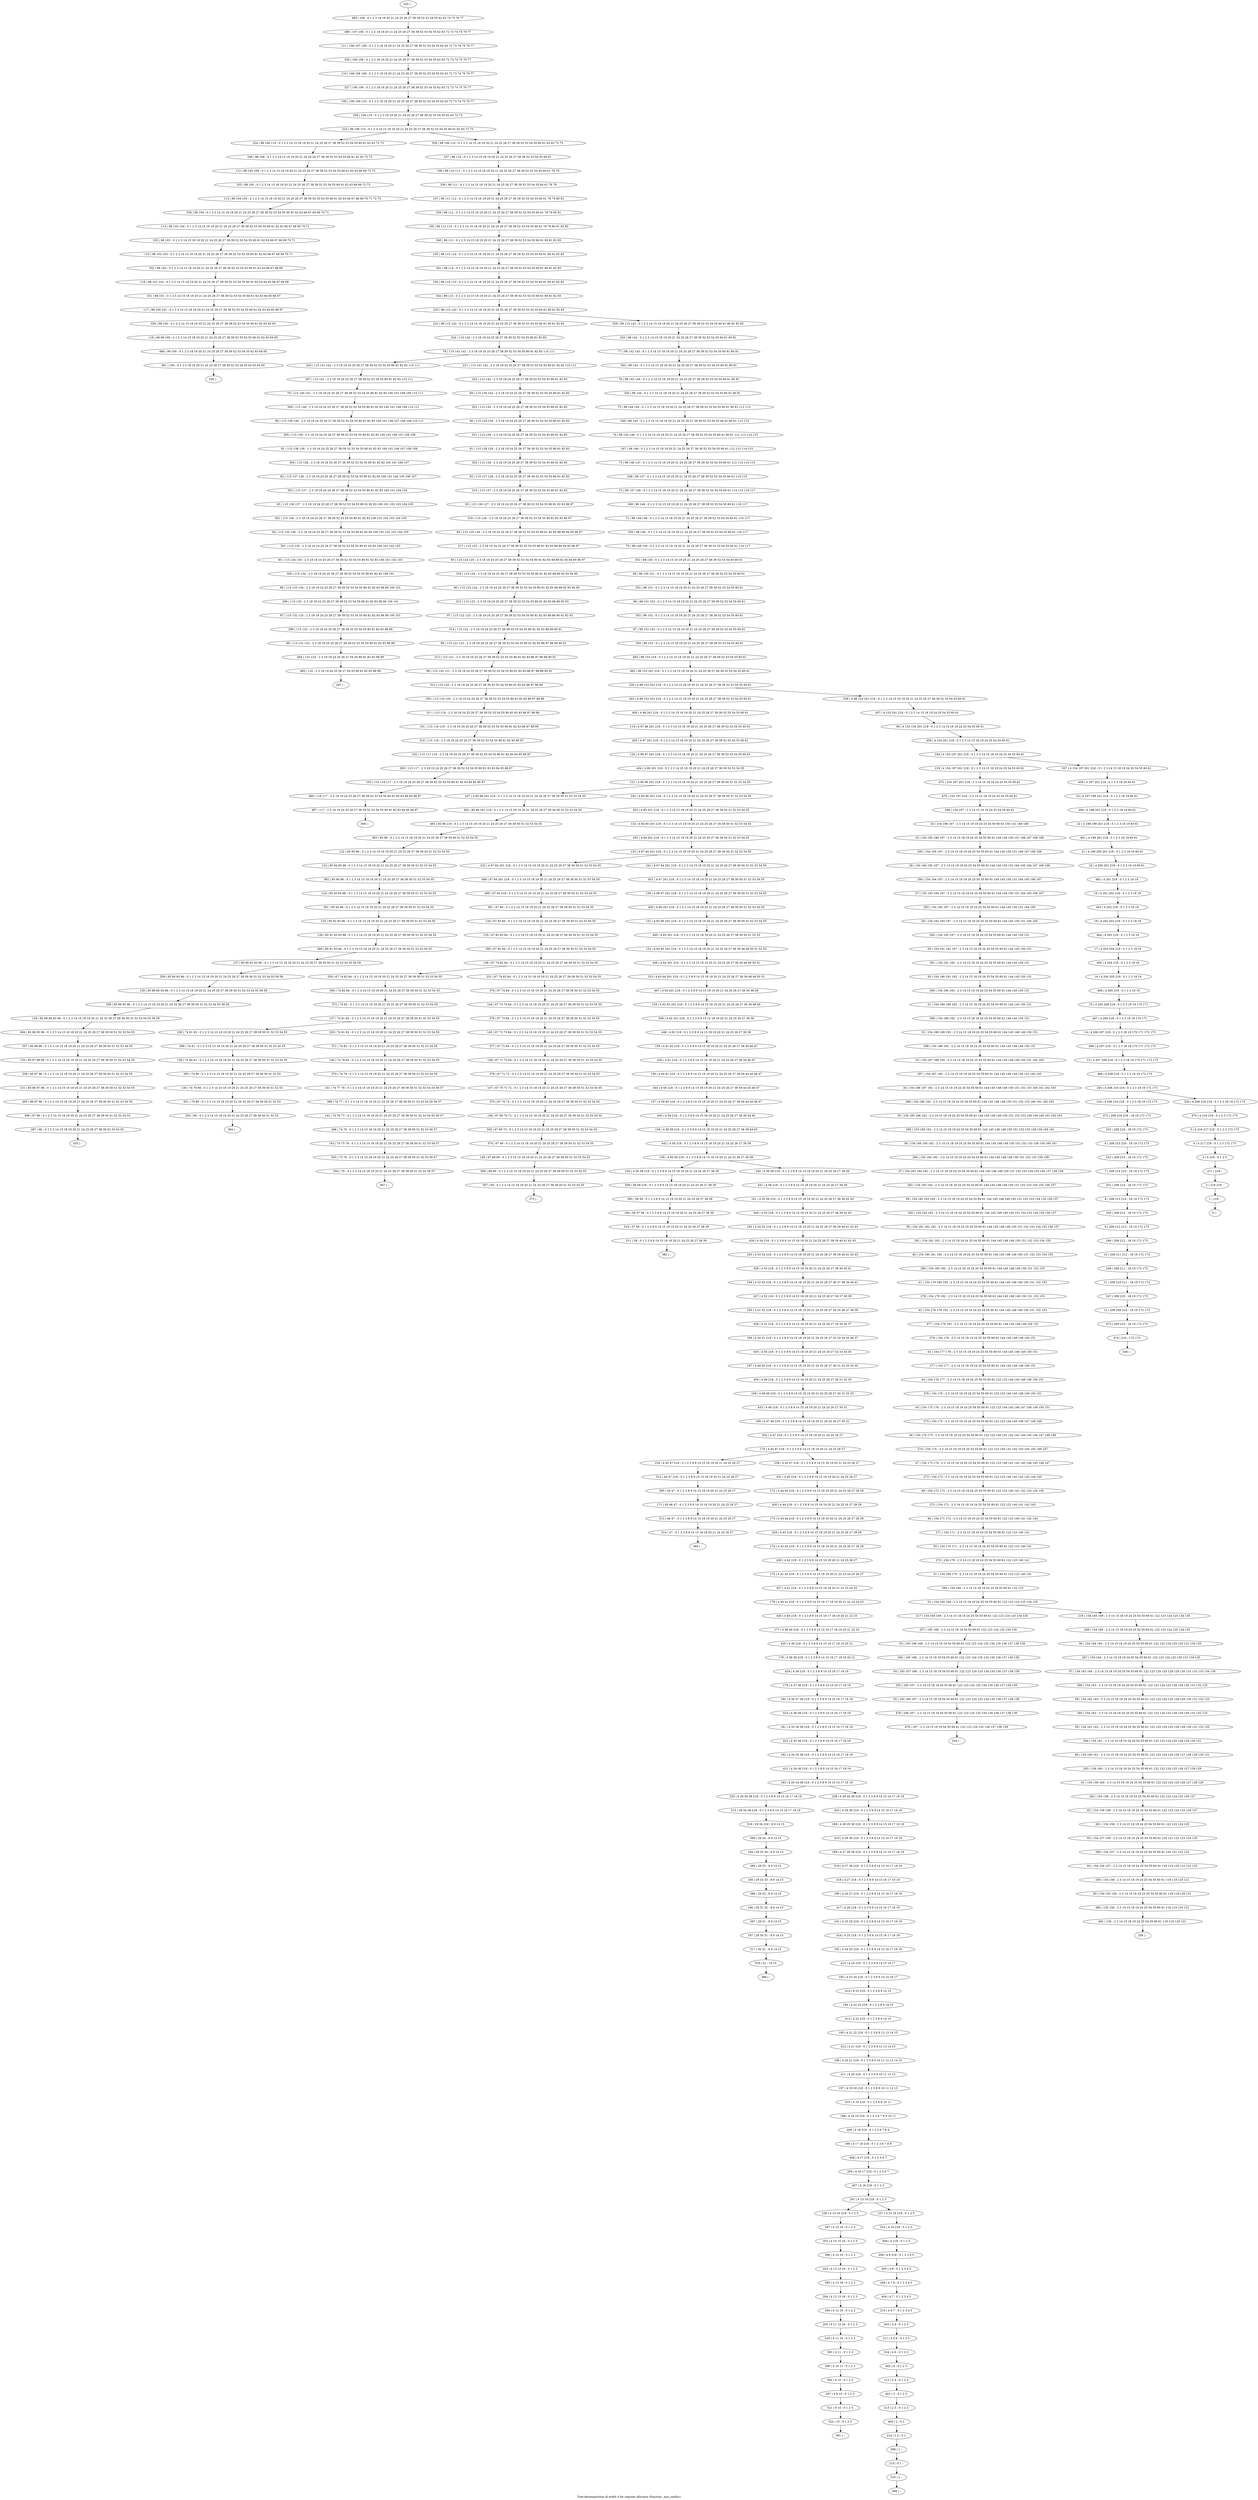 digraph G {
graph [label="Tree-decomposition of width 4 for register allocator (function _mm_realloc)"]
0[label="0 | : "];
1[label="1 | 219 : "];
2[label="2 | 218 219 : "];
3[label="3 | 4 218 : 0 1 2 3 "];
4[label="4 | 4 217 218 : 0 1 2 3 172 173 "];
5[label="5 | 4 216 217 218 : 0 1 2 3 172 173 "];
6[label="6 | 208 215 216 : 18 19 172 173 "];
7[label="7 | 208 214 215 : 18 19 172 173 "];
8[label="8 | 208 213 214 : 18 19 172 173 "];
9[label="9 | 208 212 213 : 18 19 172 173 "];
10[label="10 | 208 211 212 : 18 19 172 173 "];
11[label="11 | 208 210 211 : 18 19 172 173 "];
12[label="12 | 208 209 210 : 18 19 172 173 "];
13[label="13 | 4 207 208 218 : 0 1 2 3 18 19 170 171 172 173 "];
14[label="14 | 4 206 207 218 : 0 1 2 3 18 19 170 171 172 173 "];
15[label="15 | 4 205 206 218 : 0 1 2 3 18 19 170 171 "];
16[label="16 | 4 204 205 218 : 0 1 2 3 18 19 "];
17[label="17 | 4 203 204 218 : 0 1 2 3 18 19 "];
18[label="18 | 4 202 203 218 : 0 1 2 3 18 19 "];
19[label="19 | 4 201 202 218 : 0 1 2 3 18 19 "];
20[label="20 | 4 200 201 218 : 0 1 2 3 18 19 60 61 "];
21[label="21 | 4 199 200 201 218 : 0 1 2 3 18 19 60 61 "];
22[label="22 | 4 198 199 201 218 : 0 1 2 3 18 19 60 61 "];
23[label="23 | 4 197 198 201 218 : 0 1 2 3 18 19 60 61 "];
24[label="24 | 154 196 197 : 2 3 14 15 18 19 24 25 54 55 60 61 150 151 168 169 "];
25[label="25 | 154 195 196 197 : 2 3 14 15 18 19 24 25 54 55 60 61 144 145 150 151 166 167 168 169 "];
26[label="26 | 154 194 195 197 : 2 3 14 15 18 19 24 25 54 55 60 61 144 145 150 151 164 165 166 167 168 169 "];
27[label="27 | 154 193 194 197 : 2 3 14 15 18 19 24 25 54 55 60 61 144 145 150 151 164 165 166 167 "];
28[label="28 | 154 192 193 197 : 2 3 14 15 18 19 24 25 54 55 60 61 144 145 150 151 164 165 "];
29[label="29 | 154 191 192 197 : 2 3 14 15 18 19 24 25 54 55 60 61 144 145 150 151 "];
30[label="30 | 154 190 191 192 : 2 3 14 15 18 19 24 25 54 55 60 61 144 145 150 151 "];
31[label="31 | 154 189 190 192 : 2 3 14 15 18 19 24 25 54 55 60 61 144 145 150 151 "];
32[label="32 | 154 188 189 192 : 2 3 14 15 18 19 24 25 54 55 60 61 144 145 148 149 150 151 "];
33[label="33 | 154 187 188 192 : 2 3 14 15 18 19 24 25 54 55 60 61 144 145 148 149 150 151 162 163 "];
34[label="34 | 154 186 187 192 : 2 3 14 15 18 19 24 25 54 55 60 61 144 145 148 149 150 151 152 153 160 161 162 163 "];
35[label="35 | 154 185 186 192 : 2 3 14 15 18 19 24 25 54 55 60 61 144 145 148 149 150 151 152 153 158 159 160 161 162 163 "];
36[label="36 | 154 184 185 192 : 2 3 14 15 18 19 24 25 54 55 60 61 144 145 148 149 150 151 152 153 158 159 160 161 "];
37[label="37 | 154 183 184 192 : 2 3 14 15 18 19 24 25 54 55 60 61 144 145 148 149 150 151 152 153 154 155 156 157 158 159 "];
38[label="38 | 154 182 183 192 : 2 3 14 15 18 19 24 25 54 55 60 61 144 145 148 149 150 151 152 153 154 155 156 157 "];
39[label="39 | 154 181 182 192 : 2 3 14 15 18 19 24 25 54 55 60 61 144 145 148 149 150 151 152 153 154 155 156 157 "];
40[label="40 | 154 180 181 192 : 2 3 14 15 18 19 24 25 54 55 60 61 144 145 148 149 150 151 152 153 154 155 "];
41[label="41 | 154 179 180 192 : 2 3 14 15 18 19 24 25 54 55 60 61 144 145 148 149 150 151 152 153 "];
42[label="42 | 154 178 179 192 : 2 3 14 15 18 19 24 25 54 55 60 61 144 145 148 149 150 151 152 153 "];
43[label="43 | 154 177 178 : 2 3 14 15 18 19 24 25 54 55 60 61 144 145 148 149 150 151 "];
44[label="44 | 154 176 177 : 2 3 14 15 18 19 24 25 54 55 60 61 122 123 144 145 148 149 150 151 "];
45[label="45 | 154 175 176 : 2 3 14 15 18 19 24 25 54 55 60 61 122 123 144 145 146 147 148 149 150 151 "];
46[label="46 | 154 174 175 : 2 3 14 15 18 19 24 25 54 55 60 61 122 123 140 141 142 143 144 145 146 147 148 149 "];
47[label="47 | 154 173 174 : 2 3 14 15 18 19 24 25 54 55 60 61 122 123 140 141 142 143 144 145 146 147 "];
48[label="48 | 154 172 173 : 2 3 14 15 18 19 24 25 54 55 60 61 122 123 140 141 142 143 144 145 "];
49[label="49 | 154 171 172 : 2 3 14 15 18 19 24 25 54 55 60 61 122 123 140 141 142 143 "];
50[label="50 | 154 170 171 : 2 3 14 15 18 19 24 25 54 55 60 61 122 123 140 141 "];
51[label="51 | 154 169 170 : 2 3 14 15 18 19 24 25 54 55 60 61 122 123 140 141 "];
52[label="52 | 154 165 169 : 2 3 14 15 18 19 24 25 54 55 60 61 122 123 124 125 134 135 "];
53[label="53 | 165 168 169 : 2 3 14 15 18 19 54 55 60 61 122 123 124 125 134 135 136 137 138 139 "];
54[label="54 | 165 167 168 : 2 3 14 15 18 19 54 55 60 61 122 123 124 125 134 135 136 137 138 139 "];
55[label="55 | 165 166 167 : 2 3 14 15 18 19 54 55 60 61 122 123 124 125 134 135 136 137 138 139 "];
56[label="56 | 154 164 165 : 2 3 14 15 18 19 24 25 54 55 60 61 122 123 124 125 130 131 134 135 "];
57[label="57 | 154 163 164 : 2 3 14 15 18 19 24 25 54 55 60 61 122 123 124 125 128 129 130 131 132 133 134 135 "];
58[label="58 | 154 162 163 : 2 3 14 15 18 19 24 25 54 55 60 61 122 123 124 125 128 129 130 131 132 133 "];
59[label="59 | 154 161 162 : 2 3 14 15 18 19 24 25 54 55 60 61 122 123 124 125 128 129 130 131 132 133 "];
60[label="60 | 154 160 161 : 2 3 14 15 18 19 24 25 54 55 60 61 122 123 124 125 126 127 128 129 130 131 "];
61[label="61 | 154 159 160 : 2 3 14 15 18 19 24 25 54 55 60 61 122 123 124 125 126 127 128 129 "];
62[label="62 | 154 158 159 : 2 3 14 15 18 19 24 25 54 55 60 61 122 123 124 125 126 127 "];
63[label="63 | 154 157 158 : 2 3 14 15 18 19 24 25 54 55 60 61 120 121 122 123 124 125 "];
64[label="64 | 154 156 157 : 2 3 14 15 18 19 24 25 54 55 60 61 118 119 120 121 122 123 "];
65[label="65 | 154 155 156 : 2 3 14 15 18 19 24 25 54 55 60 61 118 119 120 121 "];
66[label="66 | 4 153 154 201 218 : 0 1 2 3 14 15 18 19 24 25 54 55 60 61 "];
67[label="67 | 98 152 153 : 0 1 2 3 14 15 18 19 20 21 24 25 26 27 38 39 52 53 54 55 60 61 "];
68[label="68 | 98 151 152 : 0 1 2 3 14 15 18 19 20 21 24 25 26 27 38 39 52 53 54 55 60 61 "];
69[label="69 | 98 150 151 : 0 1 2 3 14 15 18 19 20 21 24 25 26 27 38 39 52 53 54 55 60 61 "];
70[label="70 | 98 149 150 : 0 1 2 3 14 15 18 19 20 21 24 25 26 27 38 39 52 53 54 55 60 61 116 117 "];
71[label="71 | 98 148 149 : 0 1 2 3 14 15 18 19 20 21 24 25 26 27 38 39 52 53 54 55 60 61 116 117 "];
72[label="72 | 98 147 148 : 0 1 2 3 14 15 18 19 20 21 24 25 26 27 38 39 52 53 54 55 60 61 114 115 116 117 "];
73[label="73 | 98 146 147 : 0 1 2 3 14 15 18 19 20 21 24 25 26 27 38 39 52 53 54 55 60 61 112 113 114 115 "];
74[label="74 | 98 145 146 : 0 1 2 3 14 15 18 19 20 21 24 25 26 27 38 39 52 53 54 55 60 61 80 81 112 113 114 115 "];
75[label="75 | 98 144 145 : 0 1 2 3 14 15 18 19 20 21 24 25 26 27 38 39 52 53 54 55 60 61 80 81 112 113 "];
76[label="76 | 98 143 144 : 0 1 2 3 14 15 18 19 20 21 24 25 26 27 38 39 52 53 54 55 60 61 80 81 "];
77[label="77 | 98 142 143 : 0 1 2 3 14 15 18 19 20 21 24 25 26 27 38 39 52 53 54 55 60 61 80 81 "];
78[label="78 | 115 141 142 : 2 3 18 19 24 25 26 27 38 39 52 53 54 55 80 81 82 83 110 111 "];
79[label="79 | 115 140 141 : 2 3 18 19 24 25 26 27 38 39 52 53 54 55 80 81 82 83 100 101 108 109 110 111 "];
80[label="80 | 115 139 140 : 2 3 18 19 24 25 26 27 38 39 52 53 54 55 80 81 82 83 100 101 106 107 108 109 110 111 "];
81[label="81 | 115 138 139 : 2 3 18 19 24 25 26 27 38 39 52 53 54 55 80 81 82 83 100 101 106 107 108 109 "];
82[label="82 | 115 137 138 : 2 3 18 19 24 25 26 27 38 39 52 53 54 55 80 81 82 83 100 101 104 105 106 107 "];
83[label="83 | 115 136 137 : 2 3 18 19 24 25 26 27 38 39 52 53 54 55 80 81 82 83 100 101 102 103 104 105 "];
84[label="84 | 115 135 136 : 2 3 18 19 24 25 26 27 38 39 52 53 54 55 80 81 82 83 100 101 102 103 104 105 "];
85[label="85 | 115 134 135 : 2 3 18 19 24 25 26 27 38 39 52 53 54 55 80 81 82 83 100 101 102 103 "];
86[label="86 | 115 133 134 : 2 3 18 19 24 25 26 27 38 39 52 53 54 55 80 81 82 83 98 99 100 101 "];
87[label="87 | 115 132 133 : 2 3 18 19 24 25 26 27 38 39 52 53 54 55 80 81 82 83 98 99 100 101 "];
88[label="88 | 115 131 132 : 2 3 18 19 24 25 26 27 38 39 52 53 54 55 80 81 82 83 98 99 "];
89[label="89 | 115 130 142 : 2 3 18 19 24 25 26 27 38 39 52 53 54 55 80 81 82 83 "];
90[label="90 | 115 129 130 : 2 3 18 19 24 25 26 27 38 39 52 53 54 55 80 81 82 83 "];
91[label="91 | 115 128 129 : 2 3 18 19 24 25 26 27 38 39 52 53 54 55 80 81 82 83 "];
92[label="92 | 115 127 128 : 2 3 18 19 24 25 26 27 38 39 52 53 54 55 80 81 82 83 "];
93[label="93 | 115 126 127 : 2 3 18 19 24 25 26 27 38 39 52 53 54 55 80 81 82 83 96 97 "];
94[label="94 | 115 125 126 : 2 3 18 19 24 25 26 27 38 39 52 53 54 55 80 81 82 83 88 89 94 95 96 97 "];
95[label="95 | 115 124 125 : 2 3 18 19 24 25 26 27 38 39 52 53 54 55 80 81 82 83 88 89 92 93 94 95 96 97 "];
96[label="96 | 115 123 124 : 2 3 18 19 24 25 26 27 38 39 52 53 54 55 80 81 82 83 88 89 92 93 94 95 "];
97[label="97 | 115 122 123 : 2 3 18 19 24 25 26 27 38 39 52 53 54 55 80 81 82 83 88 89 90 91 92 93 "];
98[label="98 | 115 121 122 : 2 3 18 19 24 25 26 27 38 39 52 53 54 55 80 81 82 83 86 87 88 89 90 91 "];
99[label="99 | 115 120 121 : 2 3 18 19 24 25 26 27 38 39 52 53 54 55 80 81 82 83 86 87 88 89 90 91 "];
100[label="100 | 115 119 120 : 2 3 18 19 24 25 26 27 38 39 52 53 54 55 80 81 82 83 86 87 88 89 "];
101[label="101 | 115 118 119 : 2 3 18 19 24 25 26 27 38 39 52 53 54 55 80 81 82 83 86 87 88 89 "];
102[label="102 | 115 117 118 : 2 3 18 19 24 25 26 27 38 39 52 53 54 55 80 81 82 83 84 85 86 87 "];
103[label="103 | 115 116 117 : 2 3 18 19 24 25 26 27 38 39 52 53 54 55 80 81 82 83 84 85 86 87 "];
104[label="104 | 98 114 115 : 0 1 2 3 14 15 18 19 20 21 24 25 26 27 38 39 52 53 54 55 60 61 80 81 82 83 "];
105[label="105 | 98 113 114 : 0 1 2 3 14 15 18 19 20 21 24 25 26 27 38 39 52 53 54 55 60 61 80 81 82 83 "];
106[label="106 | 98 112 113 : 0 1 2 3 14 15 18 19 20 21 24 25 26 27 38 39 52 53 54 55 60 61 78 79 80 81 82 83 "];
107[label="107 | 98 111 112 : 0 1 2 3 14 15 18 19 20 21 24 25 26 27 38 39 52 53 54 55 60 61 78 79 80 81 "];
108[label="108 | 98 110 111 : 0 1 2 3 14 15 18 19 20 21 24 25 26 27 38 39 52 53 54 55 60 61 78 79 "];
109[label="109 | 106 109 110 : 0 1 2 3 18 19 20 21 24 25 26 27 38 39 52 53 54 55 62 63 72 73 74 75 76 77 "];
110[label="110 | 106 108 109 : 0 1 2 3 18 19 20 21 24 25 26 27 38 39 52 53 54 55 62 63 72 73 74 75 76 77 "];
111[label="111 | 106 107 108 : 0 1 2 3 18 19 20 21 24 25 26 27 38 39 52 53 54 55 62 63 72 73 74 75 76 77 "];
112[label="112 | 98 105 106 : 0 1 2 3 14 15 18 19 20 21 24 25 26 27 38 39 52 53 54 55 60 61 62 63 68 69 72 73 "];
113[label="113 | 98 104 105 : 0 1 2 3 14 15 18 19 20 21 24 25 26 27 38 39 52 53 54 55 60 61 62 63 66 67 68 69 70 71 72 73 "];
114[label="114 | 98 103 104 : 0 1 2 3 14 15 18 19 20 21 24 25 26 27 38 39 52 53 54 55 60 61 62 63 66 67 68 69 70 71 "];
115[label="115 | 98 102 103 : 0 1 2 3 14 15 18 19 20 21 24 25 26 27 38 39 52 53 54 55 60 61 62 63 66 67 68 69 70 71 "];
116[label="116 | 98 101 102 : 0 1 2 3 14 15 18 19 20 21 24 25 26 27 38 39 52 53 54 55 60 61 62 63 64 65 66 67 68 69 "];
117[label="117 | 98 100 101 : 0 1 2 3 14 15 18 19 20 21 24 25 26 27 38 39 52 53 54 55 60 61 62 63 64 65 66 67 "];
118[label="118 | 98 99 100 : 0 1 2 3 14 15 18 19 20 21 24 25 26 27 38 39 52 53 54 55 60 61 62 63 64 65 "];
119[label="119 | 4 97 98 201 218 : 0 1 2 3 14 15 18 19 20 21 24 25 26 27 38 39 52 53 54 55 60 61 "];
120[label="120 | 4 96 97 201 218 : 0 1 2 3 14 15 18 19 20 21 24 25 26 27 38 39 52 53 54 55 60 61 "];
121[label="121 | 4 85 96 201 218 : 0 1 2 3 14 15 18 19 20 21 24 25 26 27 38 39 50 51 52 53 54 55 "];
122[label="122 | 85 95 96 : 0 1 2 3 14 15 18 19 20 21 24 25 26 27 38 39 50 51 52 53 54 55 "];
123[label="123 | 85 94 95 96 : 0 1 2 3 14 15 18 19 20 21 24 25 26 27 38 39 50 51 52 53 54 55 "];
124[label="124 | 85 93 94 96 : 0 1 2 3 14 15 18 19 20 21 24 25 26 27 38 39 50 51 52 53 54 55 "];
125[label="125 | 85 92 93 96 : 0 1 2 3 14 15 18 19 20 21 24 25 26 27 38 39 50 51 52 53 54 55 "];
126[label="126 | 85 91 92 93 96 : 0 1 2 3 14 15 18 19 20 21 24 25 26 27 38 39 50 51 52 53 54 55 "];
127[label="127 | 85 90 91 93 96 : 0 1 2 3 14 15 18 19 20 21 24 25 26 27 38 39 50 51 52 53 54 55 58 59 "];
128[label="128 | 85 89 90 93 96 : 0 1 2 3 14 15 18 19 20 21 24 25 26 27 38 39 50 51 52 53 54 55 58 59 "];
129[label="129 | 85 88 89 93 96 : 0 1 2 3 14 15 18 19 20 21 24 25 26 27 38 39 50 51 52 53 54 55 58 59 "];
130[label="130 | 85 87 88 96 : 0 1 2 3 14 15 18 19 20 21 24 25 26 27 38 39 50 51 52 53 54 55 "];
131[label="131 | 85 86 87 96 : 0 1 2 3 14 15 18 19 20 21 24 25 26 27 38 39 50 51 52 53 54 55 "];
132[label="132 | 4 84 85 201 218 : 0 1 2 3 14 15 18 19 20 21 24 25 26 27 38 39 50 51 52 53 54 55 "];
133[label="133 | 4 67 84 201 218 : 0 1 2 3 14 15 18 19 20 21 24 25 26 27 38 39 50 51 52 53 54 55 "];
134[label="134 | 67 83 84 : 0 1 2 3 14 15 18 19 20 21 24 25 26 27 38 39 50 51 52 53 54 55 "];
135[label="135 | 67 82 83 84 : 0 1 2 3 14 15 18 19 20 21 24 25 26 27 38 39 50 51 52 53 54 55 "];
136[label="136 | 67 74 82 84 : 0 1 2 3 14 15 18 19 20 21 24 25 26 27 38 39 50 51 52 53 54 55 "];
137[label="137 | 74 81 82 : 0 1 2 3 14 15 18 19 20 21 24 25 26 27 38 39 50 51 52 53 54 55 "];
138[label="138 | 74 80 81 : 0 1 2 3 14 15 18 19 20 21 24 25 26 27 38 39 50 51 52 53 54 55 "];
139[label="139 | 74 79 80 : 0 1 2 3 14 15 18 19 20 21 24 25 26 27 38 39 50 51 52 53 "];
140[label="140 | 74 78 82 : 0 1 2 3 14 15 18 19 20 21 24 25 26 27 38 39 50 51 52 53 54 55 "];
141[label="141 | 74 77 78 : 0 1 2 3 14 15 18 19 20 21 24 25 26 27 38 39 50 51 52 53 54 55 56 57 "];
142[label="142 | 74 76 77 : 0 1 2 3 14 15 18 19 20 21 24 25 26 27 38 39 50 51 52 53 54 55 56 57 "];
143[label="143 | 74 75 76 : 0 1 2 3 14 15 18 19 20 21 24 25 26 27 38 39 50 51 52 53 56 57 "];
144[label="144 | 67 73 74 84 : 0 1 2 3 14 15 18 19 20 21 24 25 26 27 38 39 50 51 52 53 54 55 "];
145[label="145 | 67 72 73 84 : 0 1 2 3 14 15 18 19 20 21 24 25 26 27 38 39 50 51 52 53 54 55 "];
146[label="146 | 67 71 72 84 : 0 1 2 3 14 15 18 19 20 21 24 25 26 27 38 39 50 51 52 53 54 55 "];
147[label="147 | 67 70 71 72 : 0 1 2 3 14 15 18 19 20 21 24 25 26 27 38 39 50 51 52 53 54 55 "];
148[label="148 | 67 69 70 72 : 0 1 2 3 14 15 18 19 20 21 24 25 26 27 38 39 50 51 52 53 54 55 "];
149[label="149 | 67 68 69 : 0 1 2 3 14 15 18 19 20 21 24 25 26 27 38 39 50 51 52 53 54 55 "];
150[label="150 | 4 66 67 201 218 : 0 1 2 3 14 15 18 19 20 21 24 25 26 27 38 39 50 51 52 53 54 55 "];
151[label="151 | 4 65 66 201 218 : 0 1 2 3 14 15 18 19 20 21 24 25 26 27 38 39 50 51 52 53 54 55 "];
152[label="152 | 4 64 65 201 218 : 0 1 2 3 14 15 18 19 20 21 24 25 26 27 38 39 48 49 50 51 52 53 "];
153[label="153 | 4 63 64 201 218 : 0 1 2 3 8 9 14 15 18 19 20 21 24 25 26 27 38 39 48 49 50 51 "];
154[label="154 | 4 62 63 201 218 : 0 1 2 3 8 9 14 15 18 19 20 21 24 25 26 27 38 39 48 49 "];
155[label="155 | 4 61 62 218 : 0 1 2 3 8 9 14 15 18 19 20 21 24 25 26 27 38 39 46 47 "];
156[label="156 | 4 60 61 218 : 0 1 2 3 8 9 14 15 18 19 20 21 24 25 26 27 38 39 44 45 46 47 "];
157[label="157 | 4 59 60 218 : 0 1 2 3 8 9 14 15 18 19 20 21 24 25 26 27 38 39 44 45 46 47 "];
158[label="158 | 4 58 59 218 : 0 1 2 3 8 9 14 15 18 19 20 21 24 25 26 27 38 39 44 45 "];
159[label="159 | 4 56 58 218 : 0 1 2 3 8 9 14 15 18 19 20 21 24 25 26 27 38 39 "];
160[label="160 | 56 57 58 : 0 1 2 3 8 9 14 15 18 19 20 21 24 25 26 27 38 39 "];
161[label="161 | 4 55 56 218 : 0 1 2 3 8 9 14 15 18 19 20 21 24 25 26 27 38 39 42 43 "];
162[label="162 | 4 54 55 218 : 0 1 2 3 8 9 14 15 18 19 20 21 24 25 26 27 38 39 40 41 42 43 "];
163[label="163 | 4 53 54 218 : 0 1 2 3 8 9 14 15 18 19 20 21 24 25 26 27 38 39 40 41 42 43 "];
164[label="164 | 4 52 53 218 : 0 1 2 3 8 9 14 15 18 19 20 21 24 25 26 27 36 37 38 39 40 41 "];
165[label="165 | 4 51 52 218 : 0 1 2 3 8 9 14 15 18 19 20 21 24 25 26 27 34 35 36 37 38 39 "];
166[label="166 | 4 50 51 218 : 0 1 2 3 8 9 14 15 18 19 20 21 24 25 26 27 32 33 34 35 36 37 "];
167[label="167 | 4 49 50 218 : 0 1 2 3 8 9 14 15 18 19 20 21 24 25 26 27 30 31 32 33 34 35 "];
168[label="168 | 4 48 49 218 : 0 1 2 3 8 9 14 15 18 19 20 21 24 25 26 27 30 31 32 33 "];
169[label="169 | 4 47 48 218 : 0 1 2 3 8 9 14 15 18 19 20 21 24 25 26 27 30 31 "];
170[label="170 | 4 45 47 218 : 0 1 2 3 8 9 14 15 18 19 20 21 24 25 26 27 "];
171[label="171 | 45 46 47 : 0 1 2 3 8 9 14 15 18 19 20 21 24 25 26 27 "];
172[label="172 | 4 44 45 218 : 0 1 2 3 8 9 14 15 18 19 20 21 24 25 26 27 28 29 "];
173[label="173 | 4 43 44 218 : 0 1 2 3 8 9 14 15 18 19 20 21 24 25 26 27 28 29 "];
174[label="174 | 4 42 43 218 : 0 1 2 3 8 9 14 15 18 19 20 21 24 25 26 27 28 29 "];
175[label="175 | 4 41 42 218 : 0 1 2 3 8 9 14 15 18 19 20 21 22 23 24 25 26 27 "];
176[label="176 | 4 40 41 218 : 0 1 2 3 8 9 14 15 16 17 18 19 20 21 22 23 24 25 "];
177[label="177 | 4 39 40 218 : 0 1 2 3 8 9 14 15 16 17 18 19 20 21 22 23 "];
178[label="178 | 4 38 39 218 : 0 1 2 3 8 9 14 15 16 17 18 19 20 21 "];
179[label="179 | 4 37 38 218 : 0 1 2 3 8 9 14 15 16 17 18 19 "];
180[label="180 | 4 36 37 38 218 : 0 1 2 3 8 9 14 15 16 17 18 19 "];
181[label="181 | 4 35 36 38 218 : 0 1 2 3 8 9 14 15 16 17 18 19 "];
182[label="182 | 4 34 35 38 218 : 0 1 2 3 8 9 14 15 16 17 18 19 "];
183[label="183 | 4 29 34 38 218 : 0 1 2 3 8 9 14 15 16 17 18 19 "];
184[label="184 | 29 33 34 : 8 9 14 15 "];
185[label="185 | 29 32 33 : 8 9 14 15 "];
186[label="186 | 29 31 32 : 8 9 14 15 "];
187[label="187 | 29 30 31 : 8 9 14 15 "];
188[label="188 | 4 28 29 38 218 : 0 1 2 3 8 9 14 15 16 17 18 19 "];
189[label="189 | 4 27 28 38 218 : 0 1 2 3 8 9 14 15 16 17 18 19 "];
190[label="190 | 4 26 27 218 : 0 1 2 3 8 9 14 15 16 17 18 19 "];
191[label="191 | 4 25 26 218 : 0 1 2 3 8 9 14 15 16 17 18 19 "];
192[label="192 | 4 24 25 218 : 0 1 2 3 8 9 14 15 16 17 18 19 "];
193[label="193 | 4 23 24 218 : 0 1 2 3 8 9 14 15 16 17 "];
194[label="194 | 4 22 23 218 : 0 1 2 3 8 9 14 15 "];
195[label="195 | 4 21 22 218 : 0 1 2 3 8 9 12 13 14 15 "];
196[label="196 | 4 20 21 218 : 0 1 2 3 8 9 10 11 12 13 14 15 "];
197[label="197 | 4 19 20 218 : 0 1 2 3 8 9 10 11 12 13 "];
198[label="198 | 4 18 19 218 : 0 1 2 3 6 7 8 9 10 11 "];
199[label="199 | 4 17 18 218 : 0 1 2 3 6 7 8 9 "];
200[label="200 | 4 16 17 218 : 0 1 2 3 6 7 "];
201[label="201 | 4 15 16 218 : 0 1 2 3 "];
202[label="202 | 4 14 15 16 : 0 1 2 3 "];
203[label="203 | 4 13 14 16 : 0 1 2 3 "];
204[label="204 | 4 12 13 16 : 0 1 2 3 "];
205[label="205 | 4 11 12 16 : 0 1 2 3 "];
206[label="206 | 4 10 11 : 0 1 2 3 "];
207[label="207 | 4 9 10 : 0 1 2 3 "];
208[label="208 | 4 8 218 : 0 1 2 3 4 5 "];
209[label="209 | 4 7 8 : 0 1 2 3 4 5 "];
210[label="210 | 4 6 7 : 0 1 2 3 4 5 "];
211[label="211 | 4 5 6 : 0 1 2 3 "];
212[label="212 | 3 4 : 0 1 2 3 "];
213[label="213 | 2 3 : 0 1 2 3 "];
214[label="214 | 1 2 : 0 1 "];
215[label="215 | 0 1 : "];
216[label="216 | 4 208 216 218 : 0 1 2 3 18 19 172 173 "];
217[label="217 | 154 165 169 : 2 3 14 15 18 19 24 25 54 55 60 61 122 123 124 125 134 135 "];
218[label="218 | 154 165 169 : 2 3 14 15 18 19 24 25 54 55 60 61 122 123 124 125 134 135 "];
219[label="219 | 4 154 197 201 218 : 0 1 2 3 14 15 18 19 24 25 54 55 60 61 "];
220[label="220 | 115 141 142 : 2 3 18 19 24 25 26 27 38 39 52 53 54 55 80 81 82 83 110 111 "];
221[label="221 | 115 141 142 : 2 3 18 19 24 25 26 27 38 39 52 53 54 55 80 81 82 83 110 111 "];
222[label="222 | 98 115 142 : 0 1 2 3 14 15 18 19 20 21 24 25 26 27 38 39 52 53 54 55 60 61 80 81 82 83 "];
223[label="223 | 98 106 110 : 0 1 2 3 14 15 18 19 20 21 24 25 26 27 38 39 52 53 54 55 60 61 62 63 72 73 "];
224[label="224 | 98 106 110 : 0 1 2 3 14 15 18 19 20 21 24 25 26 27 38 39 52 53 54 55 60 61 62 63 72 73 "];
225[label="225 | 98 115 142 : 0 1 2 3 14 15 18 19 20 21 24 25 26 27 38 39 52 53 54 55 60 61 80 81 82 83 "];
226[label="226 | 4 98 153 201 218 : 0 1 2 3 14 15 18 19 20 21 24 25 26 27 38 39 52 53 54 55 60 61 "];
227[label="227 | 4 85 96 201 218 : 0 1 2 3 14 15 18 19 20 21 24 25 26 27 38 39 50 51 52 53 54 55 "];
228[label="228 | 74 81 82 : 0 1 2 3 14 15 18 19 20 21 24 25 26 27 38 39 50 51 52 53 54 55 "];
229[label="229 | 74 81 82 : 0 1 2 3 14 15 18 19 20 21 24 25 26 27 38 39 50 51 52 53 54 55 "];
230[label="230 | 67 74 82 84 : 0 1 2 3 14 15 18 19 20 21 24 25 26 27 38 39 50 51 52 53 54 55 "];
231[label="231 | 67 74 82 84 : 0 1 2 3 14 15 18 19 20 21 24 25 26 27 38 39 50 51 52 53 54 55 "];
232[label="232 | 4 67 84 201 218 : 0 1 2 3 14 15 18 19 20 21 24 25 26 27 38 39 50 51 52 53 54 55 "];
233[label="233 | 4 56 58 218 : 0 1 2 3 8 9 14 15 18 19 20 21 24 25 26 27 38 39 "];
234[label="234 | 4 45 47 218 : 0 1 2 3 8 9 14 15 18 19 20 21 24 25 26 27 "];
235[label="235 | 4 29 34 38 218 : 0 1 2 3 8 9 14 15 16 17 18 19 "];
236[label="236 | 4 15 16 218 : 0 1 2 3 "];
237[label="237 | 4 15 16 218 : 0 1 2 3 "];
238[label="238 | 4 29 34 38 218 : 0 1 2 3 8 9 14 15 16 17 18 19 "];
239[label="239 | 4 45 47 218 : 0 1 2 3 8 9 14 15 18 19 20 21 24 25 26 27 "];
240[label="240 | 4 56 58 218 : 0 1 2 3 8 9 14 15 18 19 20 21 24 25 26 27 38 39 "];
241[label="241 | 4 67 84 201 218 : 0 1 2 3 14 15 18 19 20 21 24 25 26 27 38 39 50 51 52 53 54 55 "];
242[label="242 | 4 85 96 201 218 : 0 1 2 3 14 15 18 19 20 21 24 25 26 27 38 39 50 51 52 53 54 55 "];
243[label="243 | 4 98 153 201 218 : 0 1 2 3 14 15 18 19 20 21 24 25 26 27 38 39 52 53 54 55 60 61 "];
244[label="244 | 4 154 197 201 218 : 0 1 2 3 14 15 18 19 24 25 54 55 60 61 "];
245[label="245 | 4 208 216 218 : 0 1 2 3 18 19 172 173 "];
246[label="246 | : "];
247[label="247 | 208 210 : 18 19 172 173 "];
248[label="248 | 208 211 : 18 19 172 173 "];
249[label="249 | 208 212 : 18 19 172 173 "];
250[label="250 | 208 213 : 18 19 172 173 "];
251[label="251 | 208 214 : 18 19 172 173 "];
252[label="252 | 208 215 : 18 19 172 173 "];
253[label="253 | 208 216 : 18 19 172 173 "];
254[label="254 | : "];
255[label="255 | 165 167 : 2 3 14 15 18 19 54 55 60 61 122 123 124 125 134 135 136 137 138 139 "];
256[label="256 | 165 168 : 2 3 14 15 18 19 54 55 60 61 122 123 124 125 134 135 136 137 138 139 "];
257[label="257 | 165 169 : 2 3 14 15 18 19 54 55 60 61 122 123 124 125 134 135 "];
258[label="258 | : "];
259[label="259 | 154 156 : 2 3 14 15 18 19 24 25 54 55 60 61 118 119 120 121 "];
260[label="260 | 154 157 : 2 3 14 15 18 19 24 25 54 55 60 61 120 121 122 123 "];
261[label="261 | 154 158 : 2 3 14 15 18 19 24 25 54 55 60 61 122 123 124 125 "];
262[label="262 | 154 159 : 2 3 14 15 18 19 24 25 54 55 60 61 122 123 124 125 126 127 "];
263[label="263 | 154 160 : 2 3 14 15 18 19 24 25 54 55 60 61 122 123 124 125 126 127 128 129 "];
264[label="264 | 154 161 : 2 3 14 15 18 19 24 25 54 55 60 61 122 123 124 125 128 129 130 131 "];
265[label="265 | 154 162 : 2 3 14 15 18 19 24 25 54 55 60 61 122 123 124 125 128 129 130 131 132 133 "];
266[label="266 | 154 163 : 2 3 14 15 18 19 24 25 54 55 60 61 122 123 124 125 128 129 130 131 132 133 "];
267[label="267 | 154 164 : 2 3 14 15 18 19 24 25 54 55 60 61 122 123 124 125 130 131 134 135 "];
268[label="268 | 154 165 : 2 3 14 15 18 19 24 25 54 55 60 61 122 123 124 125 134 135 "];
269[label="269 | 154 169 : 2 3 14 15 18 19 24 25 54 55 60 61 122 123 "];
270[label="270 | 154 170 : 2 3 14 15 18 19 24 25 54 55 60 61 122 123 140 141 "];
271[label="271 | 154 171 : 2 3 14 15 18 19 24 25 54 55 60 61 122 123 140 141 "];
272[label="272 | 154 172 : 2 3 14 15 18 19 24 25 54 55 60 61 122 123 140 141 142 143 "];
273[label="273 | 154 173 : 2 3 14 15 18 19 24 25 54 55 60 61 122 123 140 141 142 143 144 145 "];
274[label="274 | 154 174 : 2 3 14 15 18 19 24 25 54 55 60 61 122 123 140 141 142 143 144 145 146 147 "];
275[label="275 | 154 175 : 2 3 14 15 18 19 24 25 54 55 60 61 122 123 144 145 146 147 148 149 "];
276[label="276 | 154 176 : 2 3 14 15 18 19 24 25 54 55 60 61 122 123 144 145 148 149 150 151 "];
277[label="277 | 154 177 : 2 3 14 15 18 19 24 25 54 55 60 61 144 145 148 149 150 151 "];
278[label="278 | 154 178 : 2 3 14 15 18 19 24 25 54 55 60 61 144 145 148 149 150 151 "];
279[label="279 | 154 179 192 : 2 3 14 15 18 19 24 25 54 55 60 61 144 145 148 149 150 151 152 153 "];
280[label="280 | 154 180 192 : 2 3 14 15 18 19 24 25 54 55 60 61 144 145 148 149 150 151 152 153 "];
281[label="281 | 154 181 192 : 2 3 14 15 18 19 24 25 54 55 60 61 144 145 148 149 150 151 152 153 154 155 "];
282[label="282 | 154 182 192 : 2 3 14 15 18 19 24 25 54 55 60 61 144 145 148 149 150 151 152 153 154 155 156 157 "];
283[label="283 | 154 183 192 : 2 3 14 15 18 19 24 25 54 55 60 61 144 145 148 149 150 151 152 153 154 155 156 157 "];
284[label="284 | 154 184 192 : 2 3 14 15 18 19 24 25 54 55 60 61 144 145 148 149 150 151 152 153 158 159 "];
285[label="285 | 154 185 192 : 2 3 14 15 18 19 24 25 54 55 60 61 144 145 148 149 150 151 152 153 158 159 160 161 "];
286[label="286 | 154 186 192 : 2 3 14 15 18 19 24 25 54 55 60 61 144 145 148 149 150 151 152 153 160 161 162 163 "];
287[label="287 | 154 187 192 : 2 3 14 15 18 19 24 25 54 55 60 61 144 145 148 149 150 151 162 163 "];
288[label="288 | 154 188 192 : 2 3 14 15 18 19 24 25 54 55 60 61 144 145 148 149 150 151 "];
289[label="289 | 154 189 192 : 2 3 14 15 18 19 24 25 54 55 60 61 144 145 150 151 "];
290[label="290 | 154 190 192 : 2 3 14 15 18 19 24 25 54 55 60 61 144 145 150 151 "];
291[label="291 | 154 191 192 : 2 3 14 15 18 19 24 25 54 55 60 61 144 145 150 151 "];
292[label="292 | 154 192 197 : 2 3 14 15 18 19 24 25 54 55 60 61 144 145 150 151 "];
293[label="293 | 154 193 197 : 2 3 14 15 18 19 24 25 54 55 60 61 144 145 150 151 164 165 "];
294[label="294 | 154 194 197 : 2 3 14 15 18 19 24 25 54 55 60 61 144 145 150 151 164 165 166 167 "];
295[label="295 | 154 195 197 : 2 3 14 15 18 19 24 25 54 55 60 61 144 145 150 151 166 167 168 169 "];
296[label="296 | 154 197 : 2 3 14 15 18 19 24 25 54 55 60 61 "];
297[label="297 | : "];
298[label="298 | 115 132 : 2 3 18 19 24 25 26 27 38 39 52 53 54 55 80 81 82 83 98 99 "];
299[label="299 | 115 133 : 2 3 18 19 24 25 26 27 38 39 52 53 54 55 80 81 82 83 98 99 100 101 "];
300[label="300 | 115 134 : 2 3 18 19 24 25 26 27 38 39 52 53 54 55 80 81 82 83 100 101 "];
301[label="301 | 115 135 : 2 3 18 19 24 25 26 27 38 39 52 53 54 55 80 81 82 83 100 101 102 103 "];
302[label="302 | 115 136 : 2 3 18 19 24 25 26 27 38 39 52 53 54 55 80 81 82 83 100 101 102 103 104 105 "];
303[label="303 | 115 137 : 2 3 18 19 24 25 26 27 38 39 52 53 54 55 80 81 82 83 100 101 104 105 "];
304[label="304 | 115 138 : 2 3 18 19 24 25 26 27 38 39 52 53 54 55 80 81 82 83 100 101 106 107 "];
305[label="305 | 115 139 : 2 3 18 19 24 25 26 27 38 39 52 53 54 55 80 81 82 83 100 101 106 107 108 109 "];
306[label="306 | 115 140 : 2 3 18 19 24 25 26 27 38 39 52 53 54 55 80 81 82 83 100 101 108 109 110 111 "];
307[label="307 | 115 141 : 2 3 18 19 24 25 26 27 38 39 52 53 54 55 80 81 82 83 110 111 "];
308[label="308 | : "];
309[label="309 | 115 117 : 2 3 18 19 24 25 26 27 38 39 52 53 54 55 80 81 82 83 84 85 86 87 "];
310[label="310 | 115 118 : 2 3 18 19 24 25 26 27 38 39 52 53 54 55 80 81 82 83 86 87 "];
311[label="311 | 115 119 : 2 3 18 19 24 25 26 27 38 39 52 53 54 55 80 81 82 83 86 87 88 89 "];
312[label="312 | 115 120 : 2 3 18 19 24 25 26 27 38 39 52 53 54 55 80 81 82 83 86 87 88 89 "];
313[label="313 | 115 121 : 2 3 18 19 24 25 26 27 38 39 52 53 54 55 80 81 82 83 86 87 88 89 90 91 "];
314[label="314 | 115 122 : 2 3 18 19 24 25 26 27 38 39 52 53 54 55 80 81 82 83 88 89 90 91 "];
315[label="315 | 115 123 : 2 3 18 19 24 25 26 27 38 39 52 53 54 55 80 81 82 83 88 89 92 93 "];
316[label="316 | 115 124 : 2 3 18 19 24 25 26 27 38 39 52 53 54 55 80 81 82 83 88 89 92 93 94 95 "];
317[label="317 | 115 125 : 2 3 18 19 24 25 26 27 38 39 52 53 54 55 80 81 82 83 88 89 94 95 96 97 "];
318[label="318 | 115 126 : 2 3 18 19 24 25 26 27 38 39 52 53 54 55 80 81 82 83 96 97 "];
319[label="319 | 115 127 : 2 3 18 19 24 25 26 27 38 39 52 53 54 55 80 81 82 83 "];
320[label="320 | 115 128 : 2 3 18 19 24 25 26 27 38 39 52 53 54 55 80 81 82 83 "];
321[label="321 | 115 129 : 2 3 18 19 24 25 26 27 38 39 52 53 54 55 80 81 82 83 "];
322[label="322 | 115 130 : 2 3 18 19 24 25 26 27 38 39 52 53 54 55 80 81 82 83 "];
323[label="323 | 115 142 : 2 3 18 19 24 25 26 27 38 39 52 53 54 55 80 81 82 83 "];
324[label="324 | 115 142 : 2 3 18 19 24 25 26 27 38 39 52 53 54 55 80 81 82 83 "];
325[label="325 | : "];
326[label="326 | 106 108 : 0 1 2 3 18 19 20 21 24 25 26 27 38 39 52 53 54 55 62 63 72 73 74 75 76 77 "];
327[label="327 | 106 109 : 0 1 2 3 18 19 20 21 24 25 26 27 38 39 52 53 54 55 62 63 72 73 74 75 76 77 "];
328[label="328 | 106 110 : 0 1 2 3 18 19 20 21 24 25 26 27 38 39 52 53 54 55 62 63 72 73 "];
329[label="329 | : "];
330[label="330 | 98 100 : 0 1 2 3 14 15 18 19 20 21 24 25 26 27 38 39 52 53 54 55 60 61 62 63 64 65 "];
331[label="331 | 98 101 : 0 1 2 3 14 15 18 19 20 21 24 25 26 27 38 39 52 53 54 55 60 61 62 63 64 65 66 67 "];
332[label="332 | 98 102 : 0 1 2 3 14 15 18 19 20 21 24 25 26 27 38 39 52 53 54 55 60 61 62 63 66 67 68 69 "];
333[label="333 | 98 103 : 0 1 2 3 14 15 18 19 20 21 24 25 26 27 38 39 52 53 54 55 60 61 62 63 66 67 68 69 70 71 "];
334[label="334 | 98 104 : 0 1 2 3 14 15 18 19 20 21 24 25 26 27 38 39 52 53 54 55 60 61 62 63 66 67 68 69 70 71 "];
335[label="335 | 98 105 : 0 1 2 3 14 15 18 19 20 21 24 25 26 27 38 39 52 53 54 55 60 61 62 63 68 69 72 73 "];
336[label="336 | 98 106 : 0 1 2 3 14 15 18 19 20 21 24 25 26 27 38 39 52 53 54 55 60 61 62 63 72 73 "];
337[label="337 | 98 110 : 0 1 2 3 14 15 18 19 20 21 24 25 26 27 38 39 52 53 54 55 60 61 "];
338[label="338 | 98 111 : 0 1 2 3 14 15 18 19 20 21 24 25 26 27 38 39 52 53 54 55 60 61 78 79 "];
339[label="339 | 98 112 : 0 1 2 3 14 15 18 19 20 21 24 25 26 27 38 39 52 53 54 55 60 61 78 79 80 81 "];
340[label="340 | 98 113 : 0 1 2 3 14 15 18 19 20 21 24 25 26 27 38 39 52 53 54 55 60 61 80 81 82 83 "];
341[label="341 | 98 114 : 0 1 2 3 14 15 18 19 20 21 24 25 26 27 38 39 52 53 54 55 60 61 80 81 82 83 "];
342[label="342 | 98 115 : 0 1 2 3 14 15 18 19 20 21 24 25 26 27 38 39 52 53 54 55 60 61 80 81 82 83 "];
343[label="343 | 98 142 : 0 1 2 3 14 15 18 19 20 21 24 25 26 27 38 39 52 53 54 55 60 61 80 81 "];
344[label="344 | 98 143 : 0 1 2 3 14 15 18 19 20 21 24 25 26 27 38 39 52 53 54 55 60 61 80 81 "];
345[label="345 | 98 144 : 0 1 2 3 14 15 18 19 20 21 24 25 26 27 38 39 52 53 54 55 60 61 80 81 "];
346[label="346 | 98 145 : 0 1 2 3 14 15 18 19 20 21 24 25 26 27 38 39 52 53 54 55 60 61 80 81 112 113 "];
347[label="347 | 98 146 : 0 1 2 3 14 15 18 19 20 21 24 25 26 27 38 39 52 53 54 55 60 61 112 113 114 115 "];
348[label="348 | 98 147 : 0 1 2 3 14 15 18 19 20 21 24 25 26 27 38 39 52 53 54 55 60 61 114 115 "];
349[label="349 | 98 148 : 0 1 2 3 14 15 18 19 20 21 24 25 26 27 38 39 52 53 54 55 60 61 116 117 "];
350[label="350 | 98 149 : 0 1 2 3 14 15 18 19 20 21 24 25 26 27 38 39 52 53 54 55 60 61 116 117 "];
351[label="351 | 98 150 : 0 1 2 3 14 15 18 19 20 21 24 25 26 27 38 39 52 53 54 55 60 61 "];
352[label="352 | 98 151 : 0 1 2 3 14 15 18 19 20 21 24 25 26 27 38 39 52 53 54 55 60 61 "];
353[label="353 | 98 152 : 0 1 2 3 14 15 18 19 20 21 24 25 26 27 38 39 52 53 54 55 60 61 "];
354[label="354 | 98 153 : 0 1 2 3 14 15 18 19 20 21 24 25 26 27 38 39 52 53 54 55 60 61 "];
355[label="355 | : "];
356[label="356 | 85 87 96 : 0 1 2 3 14 15 18 19 20 21 24 25 26 27 38 39 50 51 52 53 54 55 "];
357[label="357 | 85 88 96 : 0 1 2 3 14 15 18 19 20 21 24 25 26 27 38 39 50 51 52 53 54 55 "];
358[label="358 | 85 89 93 96 : 0 1 2 3 14 15 18 19 20 21 24 25 26 27 38 39 50 51 52 53 54 55 58 59 "];
359[label="359 | 85 90 93 96 : 0 1 2 3 14 15 18 19 20 21 24 25 26 27 38 39 50 51 52 53 54 55 58 59 "];
360[label="360 | 85 91 93 96 : 0 1 2 3 14 15 18 19 20 21 24 25 26 27 38 39 50 51 52 53 54 55 "];
361[label="361 | 85 93 96 : 0 1 2 3 14 15 18 19 20 21 24 25 26 27 38 39 50 51 52 53 54 55 "];
362[label="362 | 85 94 96 : 0 1 2 3 14 15 18 19 20 21 24 25 26 27 38 39 50 51 52 53 54 55 "];
363[label="363 | 85 96 : 0 1 2 3 14 15 18 19 20 21 24 25 26 27 38 39 50 51 52 53 54 55 "];
364[label="364 | : "];
365[label="365 | 74 80 : 0 1 2 3 14 15 18 19 20 21 24 25 26 27 38 39 50 51 52 53 "];
366[label="366 | 74 81 : 0 1 2 3 14 15 18 19 20 21 24 25 26 27 38 39 50 51 52 53 54 55 "];
367[label="367 | : "];
368[label="368 | 74 76 : 0 1 2 3 14 15 18 19 20 21 24 25 26 27 38 39 50 51 52 53 56 57 "];
369[label="369 | 74 77 : 0 1 2 3 14 15 18 19 20 21 24 25 26 27 38 39 50 51 52 53 54 55 56 57 "];
370[label="370 | 74 78 : 0 1 2 3 14 15 18 19 20 21 24 25 26 27 38 39 50 51 52 53 54 55 "];
371[label="371 | 74 82 : 0 1 2 3 14 15 18 19 20 21 24 25 26 27 38 39 50 51 52 53 54 55 "];
372[label="372 | 74 82 : 0 1 2 3 14 15 18 19 20 21 24 25 26 27 38 39 50 51 52 53 54 55 "];
373[label="373 | : "];
374[label="374 | 67 69 : 0 1 2 3 14 15 18 19 20 21 24 25 26 27 38 39 50 51 52 53 54 55 "];
375[label="375 | 67 70 72 : 0 1 2 3 14 15 18 19 20 21 24 25 26 27 38 39 50 51 52 53 54 55 "];
376[label="376 | 67 71 72 : 0 1 2 3 14 15 18 19 20 21 24 25 26 27 38 39 50 51 52 53 54 55 "];
377[label="377 | 67 72 84 : 0 1 2 3 14 15 18 19 20 21 24 25 26 27 38 39 50 51 52 53 54 55 "];
378[label="378 | 67 73 84 : 0 1 2 3 14 15 18 19 20 21 24 25 26 27 38 39 50 51 52 53 54 55 "];
379[label="379 | 67 74 84 : 0 1 2 3 14 15 18 19 20 21 24 25 26 27 38 39 50 51 52 53 54 55 "];
380[label="380 | 67 82 84 : 0 1 2 3 14 15 18 19 20 21 24 25 26 27 38 39 50 51 52 53 54 55 "];
381[label="381 | 67 84 : 0 1 2 3 14 15 18 19 20 21 24 25 26 27 38 39 50 51 52 53 54 55 "];
382[label="382 | : "];
383[label="383 | 56 58 : 0 1 2 3 8 9 14 15 18 19 20 21 24 25 26 27 38 39 "];
384[label="384 | : "];
385[label="385 | 45 47 : 0 1 2 3 8 9 14 15 18 19 20 21 24 25 26 27 "];
386[label="386 | : "];
387[label="387 | 29 31 : 8 9 14 15 "];
388[label="388 | 29 32 : 8 9 14 15 "];
389[label="389 | 29 33 : 8 9 14 15 "];
390[label="390 | 29 34 : 8 9 14 15 "];
391[label="391 | : "];
392[label="392 | 4 10 : 0 1 2 3 "];
393[label="393 | 4 11 : 0 1 2 3 "];
394[label="394 | 4 12 16 : 0 1 2 3 "];
395[label="395 | 4 13 16 : 0 1 2 3 "];
396[label="396 | 4 14 16 : 0 1 2 3 "];
397[label="397 | 4 15 16 : 0 1 2 3 "];
398[label="398 | : "];
399[label="399 | 1 : "];
400[label="400 | 2 : 0 1 "];
401[label="401 | 3 : 0 1 2 3 "];
402[label="402 | 4 : 0 1 2 3 "];
403[label="403 | 4 6 : 0 1 2 3 "];
404[label="404 | 4 7 : 0 1 2 3 4 5 "];
405[label="405 | 4 8 : 0 1 2 3 4 5 "];
406[label="406 | 4 218 : 0 1 2 3 "];
407[label="407 | 4 16 218 : 0 1 2 3 "];
408[label="408 | 4 17 218 : 0 1 2 3 6 7 "];
409[label="409 | 4 18 218 : 0 1 2 3 6 7 8 9 "];
410[label="410 | 4 19 218 : 0 1 2 3 8 9 10 11 "];
411[label="411 | 4 20 218 : 0 1 2 3 8 9 10 11 12 13 "];
412[label="412 | 4 21 218 : 0 1 2 3 8 9 12 13 14 15 "];
413[label="413 | 4 22 218 : 0 1 2 3 8 9 14 15 "];
414[label="414 | 4 23 218 : 0 1 2 3 8 9 14 15 "];
415[label="415 | 4 24 218 : 0 1 2 3 8 9 14 15 16 17 "];
416[label="416 | 4 25 218 : 0 1 2 3 8 9 14 15 16 17 18 19 "];
417[label="417 | 4 26 218 : 0 1 2 3 8 9 14 15 16 17 18 19 "];
418[label="418 | 4 27 218 : 0 1 2 3 8 9 14 15 16 17 18 19 "];
419[label="419 | 4 28 38 218 : 0 1 2 3 8 9 14 15 16 17 18 19 "];
420[label="420 | 4 29 38 218 : 0 1 2 3 8 9 14 15 16 17 18 19 "];
421[label="421 | 4 34 38 218 : 0 1 2 3 8 9 14 15 16 17 18 19 "];
422[label="422 | 4 35 38 218 : 0 1 2 3 8 9 14 15 16 17 18 19 "];
423[label="423 | 4 36 38 218 : 0 1 2 3 8 9 14 15 16 17 18 19 "];
424[label="424 | 4 38 218 : 0 1 2 3 8 9 14 15 16 17 18 19 "];
425[label="425 | 4 39 218 : 0 1 2 3 8 9 14 15 16 17 18 19 20 21 "];
426[label="426 | 4 40 218 : 0 1 2 3 8 9 14 15 16 17 18 19 20 21 22 23 "];
427[label="427 | 4 41 218 : 0 1 2 3 8 9 14 15 18 19 20 21 22 23 24 25 "];
428[label="428 | 4 42 218 : 0 1 2 3 8 9 14 15 18 19 20 21 24 25 26 27 "];
429[label="429 | 4 43 218 : 0 1 2 3 8 9 14 15 18 19 20 21 24 25 26 27 28 29 "];
430[label="430 | 4 44 218 : 0 1 2 3 8 9 14 15 18 19 20 21 24 25 26 27 28 29 "];
431[label="431 | 4 45 218 : 0 1 2 3 8 9 14 15 18 19 20 21 24 25 26 27 "];
432[label="432 | 4 47 218 : 0 1 2 3 8 9 14 15 18 19 20 21 24 25 26 27 "];
433[label="433 | 4 48 218 : 0 1 2 3 8 9 14 15 18 19 20 21 24 25 26 27 30 31 "];
434[label="434 | 4 49 218 : 0 1 2 3 8 9 14 15 18 19 20 21 24 25 26 27 30 31 32 33 "];
435[label="435 | 4 50 218 : 0 1 2 3 8 9 14 15 18 19 20 21 24 25 26 27 32 33 34 35 "];
436[label="436 | 4 51 218 : 0 1 2 3 8 9 14 15 18 19 20 21 24 25 26 27 34 35 36 37 "];
437[label="437 | 4 52 218 : 0 1 2 3 8 9 14 15 18 19 20 21 24 25 26 27 36 37 38 39 "];
438[label="438 | 4 53 218 : 0 1 2 3 8 9 14 15 18 19 20 21 24 25 26 27 38 39 40 41 "];
439[label="439 | 4 54 218 : 0 1 2 3 8 9 14 15 18 19 20 21 24 25 26 27 38 39 40 41 42 43 "];
440[label="440 | 4 55 218 : 0 1 2 3 8 9 14 15 18 19 20 21 24 25 26 27 38 39 42 43 "];
441[label="441 | 4 56 218 : 0 1 2 3 8 9 14 15 18 19 20 21 24 25 26 27 38 39 "];
442[label="442 | 4 58 218 : 0 1 2 3 8 9 14 15 18 19 20 21 24 25 26 27 38 39 "];
443[label="443 | 4 59 218 : 0 1 2 3 8 9 14 15 18 19 20 21 24 25 26 27 38 39 44 45 "];
444[label="444 | 4 60 218 : 0 1 2 3 8 9 14 15 18 19 20 21 24 25 26 27 38 39 44 45 46 47 "];
445[label="445 | 4 61 218 : 0 1 2 3 8 9 14 15 18 19 20 21 24 25 26 27 38 39 46 47 "];
446[label="446 | 4 62 218 : 0 1 2 3 8 9 14 15 18 19 20 21 24 25 26 27 38 39 "];
447[label="447 | 4 63 201 218 : 0 1 2 3 8 9 14 15 18 19 20 21 24 25 26 27 38 39 48 49 "];
448[label="448 | 4 64 201 218 : 0 1 2 3 14 15 18 19 20 21 24 25 26 27 38 39 48 49 50 51 "];
449[label="449 | 4 65 201 218 : 0 1 2 3 14 15 18 19 20 21 24 25 26 27 38 39 50 51 52 53 "];
450[label="450 | 4 66 201 218 : 0 1 2 3 14 15 18 19 20 21 24 25 26 27 38 39 50 51 52 53 54 55 "];
451[label="451 | 4 67 201 218 : 0 1 2 3 14 15 18 19 20 21 24 25 26 27 38 39 50 51 52 53 54 55 "];
452[label="452 | 4 84 201 218 : 0 1 2 3 14 15 18 19 20 21 24 25 26 27 38 39 50 51 52 53 54 55 "];
453[label="453 | 4 85 201 218 : 0 1 2 3 14 15 18 19 20 21 24 25 26 27 38 39 50 51 52 53 54 55 "];
454[label="454 | 4 96 201 218 : 0 1 2 3 14 15 18 19 20 21 24 25 26 27 38 39 52 53 54 55 "];
455[label="455 | 4 97 201 218 : 0 1 2 3 14 15 18 19 20 21 24 25 26 27 38 39 52 53 54 55 60 61 "];
456[label="456 | 4 98 201 218 : 0 1 2 3 14 15 18 19 20 21 24 25 26 27 38 39 52 53 54 55 60 61 "];
457[label="457 | 4 153 201 218 : 0 1 2 3 14 15 18 19 24 25 54 55 60 61 "];
458[label="458 | 4 154 201 218 : 0 1 2 3 14 15 18 19 24 25 54 55 60 61 "];
459[label="459 | 4 197 201 218 : 0 1 2 3 18 19 60 61 "];
460[label="460 | 4 198 201 218 : 0 1 2 3 18 19 60 61 "];
461[label="461 | 4 199 201 218 : 0 1 2 3 18 19 60 61 "];
462[label="462 | 4 201 218 : 0 1 2 3 18 19 "];
463[label="463 | 4 202 218 : 0 1 2 3 18 19 "];
464[label="464 | 4 203 218 : 0 1 2 3 18 19 "];
465[label="465 | 4 204 218 : 0 1 2 3 18 19 "];
466[label="466 | 4 205 218 : 0 1 2 3 18 19 "];
467[label="467 | 4 206 218 : 0 1 2 3 18 19 170 171 "];
468[label="468 | 4 207 218 : 0 1 2 3 18 19 170 171 172 173 "];
469[label="469 | 4 208 218 : 0 1 2 3 18 19 172 173 "];
470[label="470 | 4 216 218 : 0 1 2 3 172 173 "];
471[label="471 | 218 : "];
472[label="472 | 208 216 218 : 18 19 172 173 "];
473[label="473 | 209 210 : 18 19 172 173 "];
474[label="474 | 210 : 172 173 "];
475[label="475 | 154 197 201 218 : 2 3 14 15 18 19 24 25 54 55 60 61 "];
476[label="476 | 154 197 218 : 2 3 14 15 18 19 24 25 54 55 60 61 "];
477[label="477 | 154 178 192 : 2 3 14 15 18 19 24 25 54 55 60 61 144 145 148 149 150 151 "];
478[label="478 | 166 167 : 2 3 14 15 18 19 54 55 60 61 122 123 124 125 134 135 136 137 138 139 "];
479[label="479 | 167 : 2 3 14 15 18 19 54 55 60 61 122 123 124 125 136 137 138 139 "];
480[label="480 | 155 156 : 2 3 14 15 18 19 24 25 54 55 60 61 118 119 120 121 "];
481[label="481 | 156 : 2 3 14 15 18 19 24 25 54 55 60 61 118 119 120 121 "];
482[label="482 | 98 153 201 218 : 0 1 2 3 14 15 18 19 20 21 24 25 26 27 38 39 52 53 54 55 60 61 "];
483[label="483 | 98 153 218 : 0 1 2 3 14 15 18 19 20 21 24 25 26 27 38 39 52 53 54 55 60 61 "];
484[label="484 | 131 132 : 2 3 18 19 24 25 26 27 54 55 80 81 82 83 98 99 "];
485[label="485 | 132 : 2 3 18 19 24 25 26 27 54 55 80 81 82 83 98 99 "];
486[label="486 | 116 117 : 2 3 18 19 24 25 26 27 38 39 52 53 54 55 80 81 82 83 84 85 86 87 "];
487[label="487 | 117 : 2 3 18 19 24 25 26 27 38 39 52 53 54 55 80 81 82 83 84 85 86 87 "];
488[label="488 | 107 108 : 0 1 2 3 18 19 20 21 24 25 26 27 38 39 52 53 54 55 62 63 72 73 74 75 76 77 "];
489[label="489 | 108 : 0 1 2 3 18 19 20 21 24 25 26 27 38 39 52 53 54 55 62 63 74 75 76 77 "];
490[label="490 | 99 100 : 0 1 2 3 18 19 20 21 24 25 26 27 38 39 52 53 54 55 62 63 64 65 "];
491[label="491 | 100 : 0 1 2 3 18 19 20 21 24 25 26 27 38 39 52 53 54 55 62 63 64 65 "];
492[label="492 | 85 96 201 218 : 0 1 2 3 14 15 18 19 20 21 24 25 26 27 38 39 50 51 52 53 54 55 "];
493[label="493 | 85 96 218 : 0 1 2 3 14 15 18 19 20 21 24 25 26 27 38 39 50 51 52 53 54 55 "];
494[label="494 | 85 88 93 96 : 0 1 2 3 14 15 18 19 20 21 24 25 26 27 38 39 50 51 52 53 54 55 "];
495[label="495 | 86 87 96 : 0 1 2 3 14 15 18 19 20 21 24 25 26 27 38 39 50 51 52 53 54 55 "];
496[label="496 | 87 96 : 0 1 2 3 14 15 18 19 20 21 24 25 26 27 38 39 50 51 52 53 54 55 "];
497[label="497 | 96 : 0 1 2 3 14 15 18 19 20 21 24 25 26 27 38 39 52 53 54 55 "];
498[label="498 | 67 84 201 218 : 0 1 2 3 14 15 18 19 20 21 24 25 26 27 38 39 50 51 52 53 54 55 "];
499[label="499 | 67 84 218 : 0 1 2 3 14 15 18 19 20 21 24 25 26 27 38 39 50 51 52 53 54 55 "];
500[label="500 | 74 82 84 : 0 1 2 3 14 15 18 19 20 21 24 25 26 27 38 39 50 51 52 53 54 55 "];
501[label="501 | 79 80 : 0 1 2 3 14 15 18 19 20 21 24 25 26 27 38 39 50 51 52 53 "];
502[label="502 | 80 : 0 1 2 3 14 15 18 19 20 21 24 25 26 27 38 39 50 51 52 53 "];
503[label="503 | 75 76 : 0 1 2 3 14 15 18 19 20 21 24 25 26 27 38 39 50 51 52 53 56 57 "];
504[label="504 | 76 : 0 1 2 3 14 15 18 19 20 21 24 25 26 27 38 39 50 51 52 53 56 57 "];
505[label="505 | 67 69 72 : 0 1 2 3 14 15 18 19 20 21 24 25 26 27 38 39 50 51 52 53 54 55 "];
506[label="506 | 68 69 : 0 1 2 3 14 15 18 19 20 21 24 25 26 27 38 39 50 51 52 53 54 55 "];
507[label="507 | 69 : 0 1 2 3 14 15 18 19 20 21 24 25 26 27 38 39 50 51 52 53 54 55 "];
508[label="508 | 4 62 201 218 : 0 1 2 3 8 9 14 15 18 19 20 21 24 25 26 27 38 39 "];
509[label="509 | 56 58 218 : 0 1 2 3 8 9 14 15 18 19 20 21 24 25 26 27 38 39 "];
510[label="510 | 57 58 : 0 1 2 3 8 9 14 15 18 19 20 21 24 25 26 27 38 39 "];
511[label="511 | 58 : 0 1 2 3 8 9 14 15 18 19 20 21 24 25 26 27 38 39 "];
512[label="512 | 45 47 218 : 0 1 2 3 8 9 14 15 18 19 20 21 24 25 26 27 "];
513[label="513 | 46 47 : 0 1 2 3 8 9 14 15 18 19 20 21 24 25 26 27 "];
514[label="514 | 47 : 0 1 2 3 8 9 14 15 18 19 20 21 24 25 26 27 "];
515[label="515 | 29 34 38 218 : 0 1 2 3 8 9 14 15 16 17 18 19 "];
516[label="516 | 29 34 218 : 8 9 14 15 "];
517[label="517 | 30 31 : 8 9 14 15 "];
518[label="518 | 31 : 14 15 "];
519[label="519 | 4 27 38 218 : 0 1 2 3 8 9 14 15 16 17 18 19 "];
520[label="520 | 4 11 16 : 0 1 2 3 "];
521[label="521 | 9 10 : 0 1 2 3 "];
522[label="522 | 10 : 0 1 2 3 "];
523[label="523 | 4 16 218 : 0 1 2 3 "];
524[label="524 | 4 6 : 0 1 2 3 "];
525[label="525 | 1 : "];
526[label="526 | 4 208 216 218 : 0 1 2 3 18 19 172 173 "];
527[label="527 | 4 154 197 201 218 : 0 1 2 3 14 15 18 19 24 25 54 55 60 61 "];
528[label="528 | 4 98 153 201 218 : 0 1 2 3 14 15 18 19 20 21 24 25 26 27 38 39 52 53 54 55 60 61 "];
529[label="529 | 98 115 142 : 0 1 2 3 14 15 18 19 20 21 24 25 26 27 38 39 52 53 54 55 60 61 80 81 82 83 "];
530[label="530 | 98 106 110 : 0 1 2 3 14 15 18 19 20 21 24 25 26 27 38 39 52 53 54 55 60 61 62 63 72 73 "];
24->25 ;
122->123 ;
125->126 ;
134->135 ;
179->180 ;
52->217 ;
52->218 ;
78->220 ;
78->221 ;
121->227 ;
137->228 ;
137->229 ;
136->230 ;
136->231 ;
133->232 ;
159->233 ;
170->234 ;
183->235 ;
201->236 ;
201->237 ;
183->238 ;
170->239 ;
159->240 ;
133->241 ;
121->242 ;
247->12 ;
11->247 ;
248->11 ;
10->248 ;
249->10 ;
9->249 ;
250->9 ;
8->250 ;
251->8 ;
7->251 ;
252->7 ;
6->252 ;
253->6 ;
255->55 ;
54->255 ;
256->54 ;
53->256 ;
257->53 ;
217->257 ;
259->65 ;
64->259 ;
260->64 ;
63->260 ;
261->63 ;
62->261 ;
262->62 ;
61->262 ;
263->61 ;
60->263 ;
264->60 ;
59->264 ;
265->59 ;
58->265 ;
266->58 ;
57->266 ;
267->57 ;
56->267 ;
268->56 ;
218->268 ;
269->52 ;
51->269 ;
270->51 ;
50->270 ;
271->50 ;
49->271 ;
272->49 ;
48->272 ;
273->48 ;
47->273 ;
274->47 ;
46->274 ;
275->46 ;
45->275 ;
276->45 ;
44->276 ;
277->44 ;
43->277 ;
278->43 ;
279->42 ;
41->279 ;
280->41 ;
40->280 ;
281->40 ;
39->281 ;
282->39 ;
38->282 ;
283->38 ;
37->283 ;
284->37 ;
36->284 ;
285->36 ;
35->285 ;
286->35 ;
34->286 ;
287->34 ;
33->287 ;
288->33 ;
32->288 ;
289->32 ;
31->289 ;
290->31 ;
30->290 ;
291->30 ;
29->291 ;
292->29 ;
28->292 ;
293->28 ;
27->293 ;
294->27 ;
26->294 ;
295->26 ;
25->295 ;
296->24 ;
298->88 ;
87->298 ;
299->87 ;
86->299 ;
300->86 ;
85->300 ;
301->85 ;
84->301 ;
302->84 ;
83->302 ;
303->83 ;
82->303 ;
304->82 ;
81->304 ;
305->81 ;
80->305 ;
306->80 ;
79->306 ;
307->79 ;
220->307 ;
309->103 ;
102->309 ;
310->102 ;
101->310 ;
311->101 ;
100->311 ;
312->100 ;
99->312 ;
313->99 ;
98->313 ;
314->98 ;
97->314 ;
315->97 ;
96->315 ;
316->96 ;
95->316 ;
317->95 ;
94->317 ;
318->94 ;
93->318 ;
319->93 ;
92->319 ;
320->92 ;
91->320 ;
321->91 ;
90->321 ;
322->90 ;
89->322 ;
323->89 ;
221->323 ;
324->78 ;
222->324 ;
330->118 ;
117->330 ;
331->117 ;
116->331 ;
332->116 ;
115->332 ;
333->115 ;
114->333 ;
334->114 ;
113->334 ;
335->113 ;
112->335 ;
336->112 ;
224->336 ;
356->131 ;
130->356 ;
357->130 ;
358->129 ;
128->358 ;
359->128 ;
127->359 ;
360->127 ;
126->360 ;
361->125 ;
124->361 ;
362->124 ;
123->362 ;
363->122 ;
365->139 ;
138->365 ;
366->138 ;
228->366 ;
368->143 ;
142->368 ;
369->142 ;
141->369 ;
370->141 ;
140->370 ;
371->140 ;
229->371 ;
372->137 ;
374->149 ;
375->148 ;
147->375 ;
376->147 ;
146->376 ;
377->146 ;
145->377 ;
378->145 ;
144->378 ;
379->144 ;
231->379 ;
380->136 ;
135->380 ;
381->134 ;
383->160 ;
385->171 ;
387->187 ;
186->387 ;
388->186 ;
185->388 ;
389->185 ;
184->389 ;
390->184 ;
392->207 ;
206->392 ;
393->206 ;
394->205 ;
204->394 ;
395->204 ;
203->395 ;
396->203 ;
202->396 ;
397->202 ;
236->397 ;
399->215 ;
214->399 ;
400->214 ;
213->400 ;
401->213 ;
212->401 ;
402->212 ;
403->211 ;
210->403 ;
404->210 ;
209->404 ;
405->209 ;
208->405 ;
406->208 ;
407->201 ;
200->407 ;
408->200 ;
199->408 ;
409->199 ;
198->409 ;
410->198 ;
197->410 ;
411->197 ;
196->411 ;
412->196 ;
195->412 ;
413->195 ;
194->413 ;
414->194 ;
193->414 ;
415->193 ;
192->415 ;
416->192 ;
191->416 ;
417->191 ;
190->417 ;
418->190 ;
419->189 ;
188->419 ;
420->188 ;
238->420 ;
421->183 ;
182->421 ;
422->182 ;
181->422 ;
423->181 ;
180->423 ;
424->179 ;
178->424 ;
425->178 ;
177->425 ;
426->177 ;
176->426 ;
427->176 ;
175->427 ;
428->175 ;
174->428 ;
429->174 ;
173->429 ;
430->173 ;
172->430 ;
431->172 ;
239->431 ;
432->170 ;
169->432 ;
433->169 ;
168->433 ;
434->168 ;
167->434 ;
435->167 ;
166->435 ;
436->166 ;
165->436 ;
437->165 ;
164->437 ;
438->164 ;
163->438 ;
439->163 ;
162->439 ;
440->162 ;
161->440 ;
441->161 ;
240->441 ;
442->159 ;
158->442 ;
443->158 ;
157->443 ;
444->157 ;
156->444 ;
445->156 ;
155->445 ;
446->155 ;
447->154 ;
153->447 ;
448->153 ;
152->448 ;
449->152 ;
151->449 ;
450->151 ;
150->450 ;
451->150 ;
241->451 ;
452->133 ;
132->452 ;
453->132 ;
242->453 ;
454->121 ;
120->454 ;
455->120 ;
119->455 ;
456->119 ;
243->456 ;
472->253 ;
216->472 ;
12->473 ;
474->246 ;
473->474 ;
219->475 ;
476->296 ;
475->476 ;
477->278 ;
42->477 ;
55->478 ;
479->254 ;
478->479 ;
65->480 ;
481->258 ;
480->481 ;
88->484 ;
485->297 ;
484->485 ;
103->486 ;
487->308 ;
486->487 ;
118->490 ;
491->329 ;
490->491 ;
227->492 ;
493->363 ;
492->493 ;
494->357 ;
129->494 ;
131->495 ;
495->496 ;
497->355 ;
496->497 ;
232->498 ;
499->381 ;
498->499 ;
500->372 ;
230->500 ;
139->501 ;
502->364 ;
501->502 ;
143->503 ;
504->367 ;
503->504 ;
505->374 ;
148->505 ;
149->506 ;
507->373 ;
506->507 ;
508->446 ;
154->508 ;
509->383 ;
233->509 ;
160->510 ;
511->382 ;
510->511 ;
512->385 ;
234->512 ;
171->513 ;
514->384 ;
513->514 ;
235->515 ;
516->390 ;
515->516 ;
187->517 ;
518->386 ;
517->518 ;
519->418 ;
189->519 ;
520->393 ;
205->520 ;
207->521 ;
522->391 ;
521->522 ;
523->406 ;
237->523 ;
524->402 ;
211->524 ;
525->398 ;
215->525 ;
325->489 ;
489->488 ;
488->111 ;
111->326 ;
326->110 ;
110->327 ;
327->109 ;
109->328 ;
328->223 ;
337->108 ;
108->338 ;
338->107 ;
107->339 ;
339->106 ;
106->340 ;
340->105 ;
105->341 ;
341->104 ;
104->342 ;
342->225 ;
343->77 ;
77->344 ;
344->76 ;
76->345 ;
345->75 ;
75->346 ;
346->74 ;
74->347 ;
347->73 ;
73->348 ;
348->72 ;
72->349 ;
349->71 ;
71->350 ;
350->70 ;
70->351 ;
351->69 ;
69->352 ;
352->68 ;
68->353 ;
353->67 ;
67->354 ;
354->483 ;
483->482 ;
482->226 ;
457->66 ;
66->458 ;
458->244 ;
459->23 ;
23->460 ;
460->22 ;
22->461 ;
461->21 ;
21->20 ;
20->462 ;
462->19 ;
19->463 ;
463->18 ;
18->464 ;
464->17 ;
17->465 ;
465->16 ;
16->466 ;
466->15 ;
15->467 ;
467->14 ;
14->468 ;
468->13 ;
13->469 ;
469->245 ;
470->5 ;
5->4 ;
4->3 ;
3->471 ;
471->2 ;
2->1 ;
1->0 ;
526->470 ;
527->459 ;
528->457 ;
529->343 ;
530->337 ;
245->216 ;
245->526 ;
244->219 ;
244->527 ;
226->243 ;
226->528 ;
225->222 ;
225->529 ;
223->224 ;
223->530 ;
}

